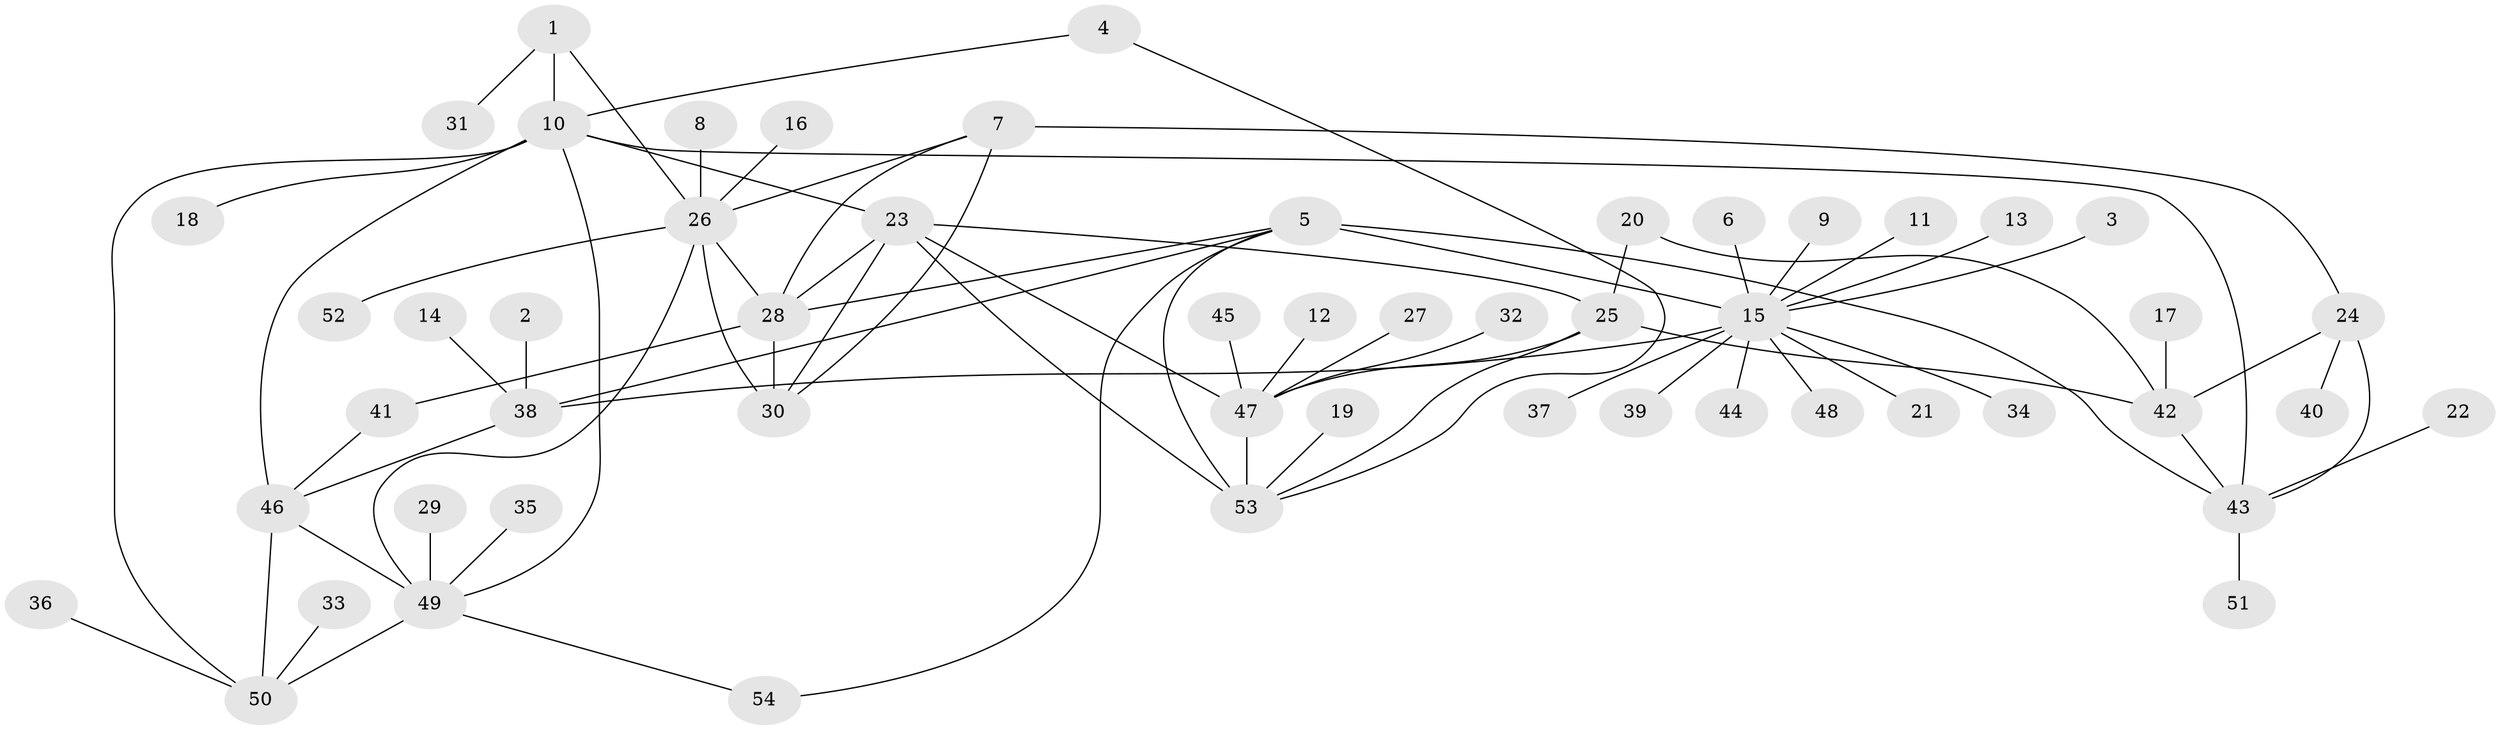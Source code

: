 // original degree distribution, {11: 0.018518518518518517, 7: 0.027777777777777776, 6: 0.037037037037037035, 5: 0.018518518518518517, 8: 0.06481481481481481, 4: 0.018518518518518517, 9: 0.046296296296296294, 10: 0.009259259259259259, 2: 0.09259259259259259, 1: 0.6203703703703703, 3: 0.046296296296296294}
// Generated by graph-tools (version 1.1) at 2025/02/03/09/25 03:02:50]
// undirected, 54 vertices, 76 edges
graph export_dot {
graph [start="1"]
  node [color=gray90,style=filled];
  1;
  2;
  3;
  4;
  5;
  6;
  7;
  8;
  9;
  10;
  11;
  12;
  13;
  14;
  15;
  16;
  17;
  18;
  19;
  20;
  21;
  22;
  23;
  24;
  25;
  26;
  27;
  28;
  29;
  30;
  31;
  32;
  33;
  34;
  35;
  36;
  37;
  38;
  39;
  40;
  41;
  42;
  43;
  44;
  45;
  46;
  47;
  48;
  49;
  50;
  51;
  52;
  53;
  54;
  1 -- 10 [weight=1.0];
  1 -- 26 [weight=1.0];
  1 -- 31 [weight=1.0];
  2 -- 38 [weight=1.0];
  3 -- 15 [weight=1.0];
  4 -- 10 [weight=1.0];
  4 -- 53 [weight=1.0];
  5 -- 15 [weight=3.0];
  5 -- 28 [weight=1.0];
  5 -- 38 [weight=1.0];
  5 -- 43 [weight=1.0];
  5 -- 53 [weight=1.0];
  5 -- 54 [weight=1.0];
  6 -- 15 [weight=1.0];
  7 -- 24 [weight=1.0];
  7 -- 26 [weight=1.0];
  7 -- 28 [weight=1.0];
  7 -- 30 [weight=2.0];
  8 -- 26 [weight=1.0];
  9 -- 15 [weight=1.0];
  10 -- 18 [weight=1.0];
  10 -- 23 [weight=1.0];
  10 -- 43 [weight=1.0];
  10 -- 46 [weight=2.0];
  10 -- 49 [weight=1.0];
  10 -- 50 [weight=1.0];
  11 -- 15 [weight=1.0];
  12 -- 47 [weight=1.0];
  13 -- 15 [weight=1.0];
  14 -- 38 [weight=1.0];
  15 -- 21 [weight=1.0];
  15 -- 34 [weight=1.0];
  15 -- 37 [weight=1.0];
  15 -- 38 [weight=3.0];
  15 -- 39 [weight=1.0];
  15 -- 44 [weight=1.0];
  15 -- 48 [weight=1.0];
  16 -- 26 [weight=1.0];
  17 -- 42 [weight=1.0];
  19 -- 53 [weight=1.0];
  20 -- 25 [weight=1.0];
  20 -- 42 [weight=1.0];
  22 -- 43 [weight=1.0];
  23 -- 25 [weight=1.0];
  23 -- 28 [weight=1.0];
  23 -- 30 [weight=1.0];
  23 -- 47 [weight=2.0];
  23 -- 53 [weight=1.0];
  24 -- 40 [weight=1.0];
  24 -- 42 [weight=1.0];
  24 -- 43 [weight=3.0];
  25 -- 42 [weight=1.0];
  25 -- 47 [weight=2.0];
  25 -- 53 [weight=1.0];
  26 -- 28 [weight=1.0];
  26 -- 30 [weight=2.0];
  26 -- 49 [weight=1.0];
  26 -- 52 [weight=1.0];
  27 -- 47 [weight=1.0];
  28 -- 30 [weight=2.0];
  28 -- 41 [weight=1.0];
  29 -- 49 [weight=1.0];
  32 -- 47 [weight=1.0];
  33 -- 50 [weight=1.0];
  35 -- 49 [weight=1.0];
  36 -- 50 [weight=1.0];
  38 -- 46 [weight=1.0];
  41 -- 46 [weight=1.0];
  42 -- 43 [weight=3.0];
  43 -- 51 [weight=1.0];
  45 -- 47 [weight=1.0];
  46 -- 49 [weight=2.0];
  46 -- 50 [weight=2.0];
  47 -- 53 [weight=2.0];
  49 -- 50 [weight=1.0];
  49 -- 54 [weight=1.0];
}
